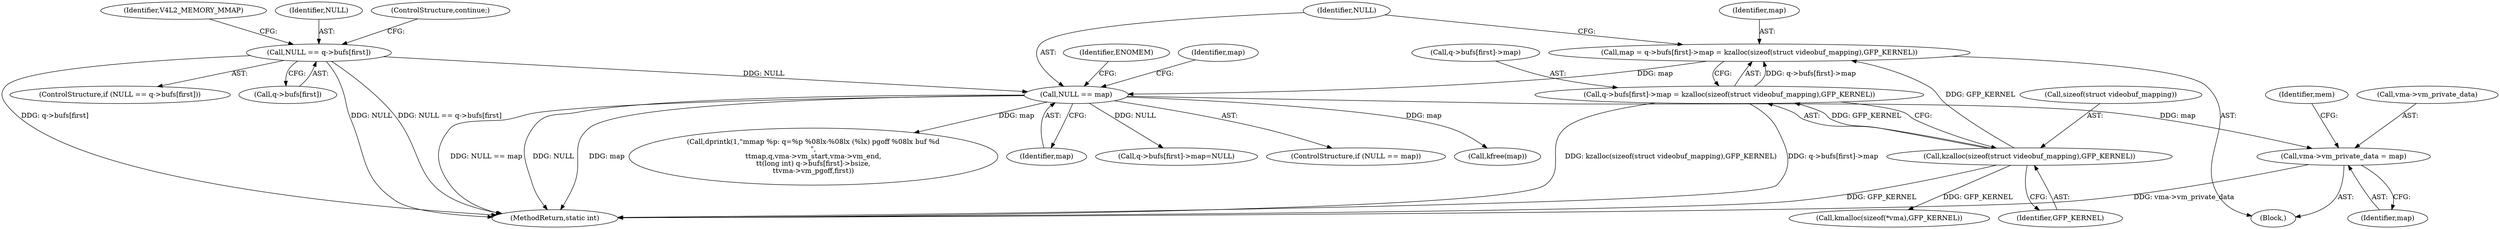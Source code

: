 digraph "0_linux_0b29669c065f60501e7289e1950fa2a618962358@pointer" {
"1000257" [label="(Call,vma->vm_private_data = map)"];
"1000208" [label="(Call,NULL == map)"];
"1000147" [label="(Call,NULL == q->bufs[first])"];
"1000193" [label="(Call,map = q->bufs[first]->map = kzalloc(sizeof(struct videobuf_mapping),GFP_KERNEL))"];
"1000195" [label="(Call,q->bufs[first]->map = kzalloc(sizeof(struct videobuf_mapping),GFP_KERNEL))"];
"1000203" [label="(Call,kzalloc(sizeof(struct videobuf_mapping),GFP_KERNEL))"];
"1000196" [label="(Call,q->bufs[first]->map)"];
"1000258" [label="(Call,vma->vm_private_data)"];
"1000257" [label="(Call,vma->vm_private_data = map)"];
"1000360" [label="(MethodReturn,static int)"];
"1000194" [label="(Identifier,map)"];
"1000332" [label="(Call,dprintk(1,\"mmap %p: q=%p %08lx-%08lx (%lx) pgoff %08lx buf %d\n\",\n\t\tmap,q,vma->vm_start,vma->vm_end,\n\t\t(long int) q->bufs[first]->bsize,\n\t\tvma->vm_pgoff,first))"];
"1000157" [label="(Identifier,V4L2_MEMORY_MMAP)"];
"1000206" [label="(Identifier,GFP_KERNEL)"];
"1000213" [label="(Identifier,ENOMEM)"];
"1000204" [label="(Call,sizeof(struct videobuf_mapping))"];
"1000210" [label="(Identifier,map)"];
"1000148" [label="(Identifier,NULL)"];
"1000216" [label="(Identifier,map)"];
"1000147" [label="(Call,NULL == q->bufs[first])"];
"1000203" [label="(Call,kzalloc(sizeof(struct videobuf_mapping),GFP_KERNEL))"];
"1000312" [label="(Call,q->bufs[first]->map=NULL)"];
"1000299" [label="(Call,kmalloc(sizeof(*vma),GFP_KERNEL))"];
"1000146" [label="(ControlStructure,if (NULL == q->bufs[first]))"];
"1000207" [label="(ControlStructure,if (NULL == map))"];
"1000106" [label="(Block,)"];
"1000149" [label="(Call,q->bufs[first])"];
"1000195" [label="(Call,q->bufs[first]->map = kzalloc(sizeof(struct videobuf_mapping),GFP_KERNEL))"];
"1000154" [label="(ControlStructure,continue;)"];
"1000263" [label="(Identifier,mem)"];
"1000261" [label="(Identifier,map)"];
"1000209" [label="(Identifier,NULL)"];
"1000208" [label="(Call,NULL == map)"];
"1000193" [label="(Call,map = q->bufs[first]->map = kzalloc(sizeof(struct videobuf_mapping),GFP_KERNEL))"];
"1000310" [label="(Call,kfree(map))"];
"1000257" -> "1000106"  [label="AST: "];
"1000257" -> "1000261"  [label="CFG: "];
"1000258" -> "1000257"  [label="AST: "];
"1000261" -> "1000257"  [label="AST: "];
"1000263" -> "1000257"  [label="CFG: "];
"1000257" -> "1000360"  [label="DDG: vma->vm_private_data"];
"1000208" -> "1000257"  [label="DDG: map"];
"1000208" -> "1000207"  [label="AST: "];
"1000208" -> "1000210"  [label="CFG: "];
"1000209" -> "1000208"  [label="AST: "];
"1000210" -> "1000208"  [label="AST: "];
"1000213" -> "1000208"  [label="CFG: "];
"1000216" -> "1000208"  [label="CFG: "];
"1000208" -> "1000360"  [label="DDG: NULL"];
"1000208" -> "1000360"  [label="DDG: map"];
"1000208" -> "1000360"  [label="DDG: NULL == map"];
"1000147" -> "1000208"  [label="DDG: NULL"];
"1000193" -> "1000208"  [label="DDG: map"];
"1000208" -> "1000310"  [label="DDG: map"];
"1000208" -> "1000312"  [label="DDG: NULL"];
"1000208" -> "1000332"  [label="DDG: map"];
"1000147" -> "1000146"  [label="AST: "];
"1000147" -> "1000149"  [label="CFG: "];
"1000148" -> "1000147"  [label="AST: "];
"1000149" -> "1000147"  [label="AST: "];
"1000154" -> "1000147"  [label="CFG: "];
"1000157" -> "1000147"  [label="CFG: "];
"1000147" -> "1000360"  [label="DDG: q->bufs[first]"];
"1000147" -> "1000360"  [label="DDG: NULL"];
"1000147" -> "1000360"  [label="DDG: NULL == q->bufs[first]"];
"1000193" -> "1000106"  [label="AST: "];
"1000193" -> "1000195"  [label="CFG: "];
"1000194" -> "1000193"  [label="AST: "];
"1000195" -> "1000193"  [label="AST: "];
"1000209" -> "1000193"  [label="CFG: "];
"1000195" -> "1000193"  [label="DDG: q->bufs[first]->map"];
"1000203" -> "1000193"  [label="DDG: GFP_KERNEL"];
"1000195" -> "1000203"  [label="CFG: "];
"1000196" -> "1000195"  [label="AST: "];
"1000203" -> "1000195"  [label="AST: "];
"1000195" -> "1000360"  [label="DDG: kzalloc(sizeof(struct videobuf_mapping),GFP_KERNEL)"];
"1000195" -> "1000360"  [label="DDG: q->bufs[first]->map"];
"1000203" -> "1000195"  [label="DDG: GFP_KERNEL"];
"1000203" -> "1000206"  [label="CFG: "];
"1000204" -> "1000203"  [label="AST: "];
"1000206" -> "1000203"  [label="AST: "];
"1000203" -> "1000360"  [label="DDG: GFP_KERNEL"];
"1000203" -> "1000299"  [label="DDG: GFP_KERNEL"];
}
